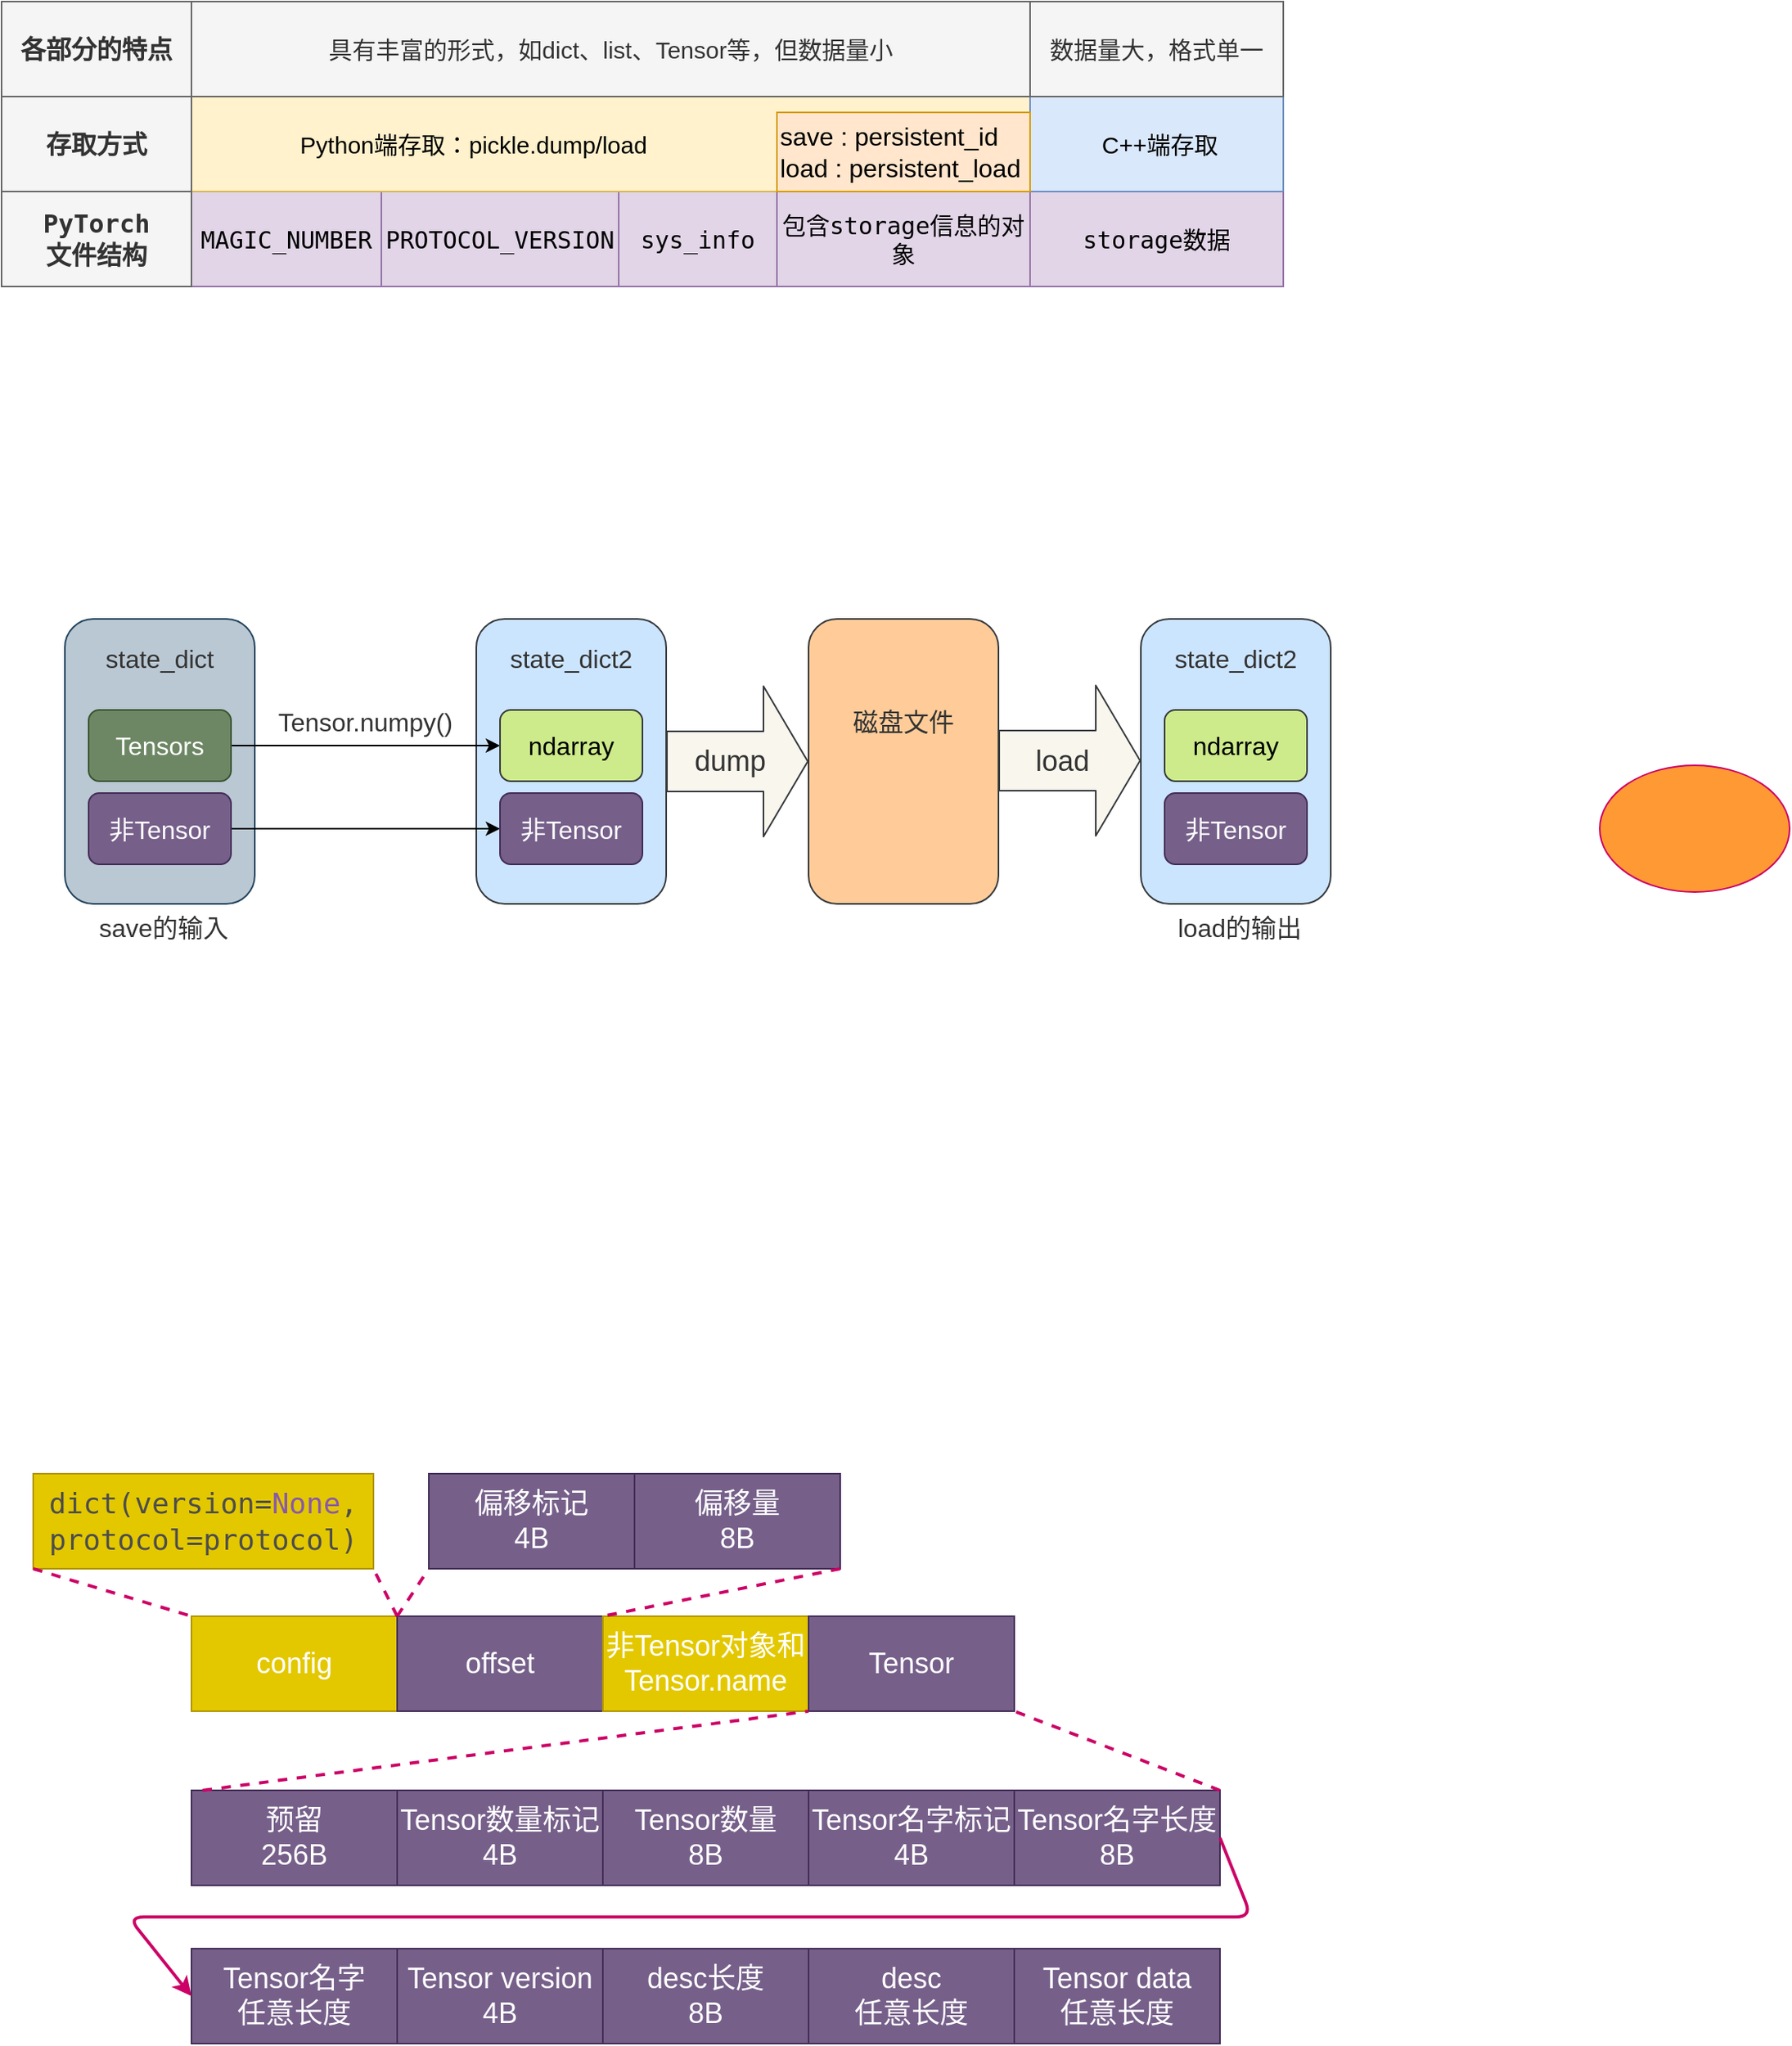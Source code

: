 <mxfile version="14.2.9" type="github">
  <diagram id="TA9kZWug_r85C3clJezx" name="Page-1">
    <mxGraphModel dx="817" dy="487" grid="1" gridSize="10" guides="1" tooltips="1" connect="1" arrows="1" fold="1" page="1" pageScale="1" pageWidth="827" pageHeight="1169" math="0" shadow="0">
      <root>
        <mxCell id="0" />
        <mxCell id="1" parent="0" />
        <mxCell id="7_i-U9n6Cbf5A0pLLuEN-24" value="" style="rounded=1;whiteSpace=wrap;html=1;labelBackgroundColor=none;strokeColor=#36393d;fillColor=#cce5ff;fontSize=16;" vertex="1" parent="1">
          <mxGeometry x="310" y="460" width="120" height="180" as="geometry" />
        </mxCell>
        <mxCell id="7_i-U9n6Cbf5A0pLLuEN-1" value="&lt;span style=&quot;font-family: &amp;quot;source code pro&amp;quot;, monospace; font-size: 15px; text-align: left;&quot;&gt;MAGIC_NUMBER&lt;/span&gt;" style="rounded=0;whiteSpace=wrap;html=1;fontSize=15;labelBackgroundColor=none;fillColor=#e1d5e7;strokeColor=#9673a6;" vertex="1" parent="1">
          <mxGeometry x="130" y="190" width="120" height="60" as="geometry" />
        </mxCell>
        <mxCell id="7_i-U9n6Cbf5A0pLLuEN-2" value="&lt;span style=&quot;font-family: &amp;quot;source code pro&amp;quot;, monospace; font-size: 15px; text-align: left;&quot;&gt;PROTOCOL_VERSION&lt;/span&gt;" style="rounded=0;whiteSpace=wrap;html=1;fontSize=15;labelBackgroundColor=none;fillColor=#e1d5e7;strokeColor=#9673a6;" vertex="1" parent="1">
          <mxGeometry x="250" y="190" width="150" height="60" as="geometry" />
        </mxCell>
        <mxCell id="7_i-U9n6Cbf5A0pLLuEN-9" value="" style="edgeStyle=orthogonalEdgeStyle;rounded=0;orthogonalLoop=1;jettySize=auto;html=1;" edge="1" parent="1" source="7_i-U9n6Cbf5A0pLLuEN-3" target="7_i-U9n6Cbf5A0pLLuEN-8">
          <mxGeometry relative="1" as="geometry" />
        </mxCell>
        <mxCell id="7_i-U9n6Cbf5A0pLLuEN-10" value="" style="edgeStyle=orthogonalEdgeStyle;rounded=0;orthogonalLoop=1;jettySize=auto;html=1;fontSize=15;" edge="1" parent="1" source="7_i-U9n6Cbf5A0pLLuEN-3" target="7_i-U9n6Cbf5A0pLLuEN-6">
          <mxGeometry relative="1" as="geometry" />
        </mxCell>
        <mxCell id="7_i-U9n6Cbf5A0pLLuEN-3" value="&lt;span style=&quot;font-family: &amp;quot;source code pro&amp;quot;, monospace; font-size: 15px; text-align: left;&quot;&gt;sys_info&lt;/span&gt;" style="rounded=0;whiteSpace=wrap;html=1;fontSize=15;labelBackgroundColor=none;fillColor=#e1d5e7;strokeColor=#9673a6;" vertex="1" parent="1">
          <mxGeometry x="400" y="190" width="100" height="60" as="geometry" />
        </mxCell>
        <mxCell id="7_i-U9n6Cbf5A0pLLuEN-4" value="&lt;span style=&quot;font-family: &amp;quot;source code pro&amp;quot;, monospace; text-align: left; font-size: 15px;&quot;&gt;&lt;font style=&quot;font-size: 15px&quot;&gt;包含storage信息的对象&lt;/font&gt;&lt;/span&gt;" style="rounded=0;whiteSpace=wrap;html=1;fontSize=15;labelBackgroundColor=none;fillColor=#e1d5e7;strokeColor=#9673a6;" vertex="1" parent="1">
          <mxGeometry x="500" y="190" width="160" height="60" as="geometry" />
        </mxCell>
        <mxCell id="7_i-U9n6Cbf5A0pLLuEN-5" value="&lt;span style=&quot;font-family: &amp;quot;source code pro&amp;quot;, monospace; font-size: 15px; text-align: left;&quot;&gt;storage数据&lt;/span&gt;" style="rounded=0;whiteSpace=wrap;html=1;fontSize=15;labelBackgroundColor=none;fillColor=#e1d5e7;strokeColor=#9673a6;" vertex="1" parent="1">
          <mxGeometry x="660" y="190" width="160" height="60" as="geometry" />
        </mxCell>
        <mxCell id="7_i-U9n6Cbf5A0pLLuEN-6" value="&lt;font&gt;&amp;nbsp; &amp;nbsp; &amp;nbsp; &amp;nbsp; &amp;nbsp; &amp;nbsp; &amp;nbsp; &amp;nbsp; Python端存取：pickle.dump/load&lt;/font&gt;" style="rounded=0;whiteSpace=wrap;html=1;fontSize=15;align=left;fillColor=#fff2cc;strokeColor=#d6b656;" vertex="1" parent="1">
          <mxGeometry x="130" y="130" width="530" height="60" as="geometry" />
        </mxCell>
        <mxCell id="7_i-U9n6Cbf5A0pLLuEN-7" value="&lt;font&gt;&amp;nbsp;C++端存取&lt;/font&gt;" style="rounded=0;whiteSpace=wrap;html=1;fontSize=15;align=center;fillColor=#dae8fc;strokeColor=#6c8ebf;" vertex="1" parent="1">
          <mxGeometry x="660" y="130" width="160" height="60" as="geometry" />
        </mxCell>
        <mxCell id="7_i-U9n6Cbf5A0pLLuEN-8" value="&lt;font style=&quot;font-size: 16px&quot;&gt;save : persistent_id&lt;br&gt;load : persistent_load&lt;/font&gt;" style="rounded=0;whiteSpace=wrap;html=1;align=left;fillColor=#ffe6cc;strokeColor=#d79b00;" vertex="1" parent="1">
          <mxGeometry x="500" y="140" width="160" height="50" as="geometry" />
        </mxCell>
        <mxCell id="7_i-U9n6Cbf5A0pLLuEN-11" value="具有丰富的形式，如dict、list、Tensor等，但数据量小" style="rounded=0;whiteSpace=wrap;html=1;fontSize=15;fillColor=#f5f5f5;strokeColor=#666666;fontColor=#333333;" vertex="1" parent="1">
          <mxGeometry x="130" y="70" width="530" height="60" as="geometry" />
        </mxCell>
        <mxCell id="7_i-U9n6Cbf5A0pLLuEN-12" value="数据量大，格式单一" style="rounded=0;whiteSpace=wrap;html=1;fontSize=15;fillColor=#f5f5f5;strokeColor=#666666;fontColor=#333333;" vertex="1" parent="1">
          <mxGeometry x="660" y="70" width="160" height="60" as="geometry" />
        </mxCell>
        <mxCell id="7_i-U9n6Cbf5A0pLLuEN-13" value="&lt;span style=&quot;font-family: &amp;quot;source code pro&amp;quot;, monospace; font-size: 16px; text-align: left;&quot;&gt;PyTorch&lt;br style=&quot;font-size: 16px;&quot;&gt;文件结构&lt;/span&gt;" style="rounded=0;whiteSpace=wrap;html=1;fontSize=16;fontStyle=1;fillColor=#f5f5f5;strokeColor=#666666;labelBackgroundColor=none;fontColor=#333333;" vertex="1" parent="1">
          <mxGeometry x="10" y="190" width="120" height="60" as="geometry" />
        </mxCell>
        <mxCell id="7_i-U9n6Cbf5A0pLLuEN-14" value="&lt;span style=&quot;font-family: &amp;quot;source code pro&amp;quot;, monospace; font-size: 16px; text-align: left;&quot;&gt;存取方式&lt;/span&gt;" style="rounded=0;whiteSpace=wrap;html=1;fontSize=16;fontStyle=1;fillColor=#f5f5f5;strokeColor=#666666;labelBackgroundColor=none;fontColor=#333333;" vertex="1" parent="1">
          <mxGeometry x="10" y="130" width="120" height="60" as="geometry" />
        </mxCell>
        <mxCell id="7_i-U9n6Cbf5A0pLLuEN-15" value="&lt;span style=&quot;font-family: &amp;quot;source code pro&amp;quot;, monospace; font-size: 16px; text-align: left;&quot;&gt;各部分的特点&lt;/span&gt;" style="rounded=0;whiteSpace=wrap;html=1;fontSize=16;fontStyle=1;fillColor=#f5f5f5;strokeColor=#666666;labelBackgroundColor=none;fontColor=#333333;" vertex="1" parent="1">
          <mxGeometry x="10" y="70" width="120" height="60" as="geometry" />
        </mxCell>
        <mxCell id="7_i-U9n6Cbf5A0pLLuEN-16" value="" style="rounded=1;whiteSpace=wrap;html=1;labelBackgroundColor=none;strokeColor=#23445d;fillColor=#bac8d3;fontSize=16;" vertex="1" parent="1">
          <mxGeometry x="50" y="460" width="120" height="180" as="geometry" />
        </mxCell>
        <mxCell id="7_i-U9n6Cbf5A0pLLuEN-17" value="state_dict" style="text;html=1;strokeColor=none;fillColor=none;align=center;verticalAlign=middle;whiteSpace=wrap;rounded=0;labelBackgroundColor=none;fontSize=16;fontColor=#333333;" vertex="1" parent="1">
          <mxGeometry x="75" y="470" width="70" height="30" as="geometry" />
        </mxCell>
        <mxCell id="7_i-U9n6Cbf5A0pLLuEN-23" style="edgeStyle=orthogonalEdgeStyle;rounded=0;orthogonalLoop=1;jettySize=auto;html=1;exitX=1;exitY=0.5;exitDx=0;exitDy=0;entryX=0;entryY=0.5;entryDx=0;entryDy=0;fontSize=16;fontColor=#333333;" edge="1" parent="1" source="7_i-U9n6Cbf5A0pLLuEN-19" target="7_i-U9n6Cbf5A0pLLuEN-22">
          <mxGeometry relative="1" as="geometry" />
        </mxCell>
        <mxCell id="7_i-U9n6Cbf5A0pLLuEN-19" value="Tensors" style="rounded=1;whiteSpace=wrap;html=1;labelBackgroundColor=none;strokeColor=#3A5431;fillColor=#6d8764;fontSize=16;fontColor=#ffffff;" vertex="1" parent="1">
          <mxGeometry x="65" y="517.5" width="90" height="45" as="geometry" />
        </mxCell>
        <mxCell id="7_i-U9n6Cbf5A0pLLuEN-28" style="edgeStyle=orthogonalEdgeStyle;rounded=0;orthogonalLoop=1;jettySize=auto;html=1;exitX=1;exitY=0.5;exitDx=0;exitDy=0;entryX=0;entryY=0.5;entryDx=0;entryDy=0;fontSize=16;fontColor=#333333;" edge="1" parent="1" source="7_i-U9n6Cbf5A0pLLuEN-21" target="7_i-U9n6Cbf5A0pLLuEN-27">
          <mxGeometry relative="1" as="geometry" />
        </mxCell>
        <mxCell id="7_i-U9n6Cbf5A0pLLuEN-21" value="非Tensor" style="rounded=1;whiteSpace=wrap;html=1;labelBackgroundColor=none;strokeColor=#432D57;fillColor=#76608a;fontSize=16;fontColor=#ffffff;" vertex="1" parent="1">
          <mxGeometry x="65" y="570" width="90" height="45" as="geometry" />
        </mxCell>
        <mxCell id="7_i-U9n6Cbf5A0pLLuEN-22" value="ndarray" style="rounded=1;whiteSpace=wrap;html=1;labelBackgroundColor=none;strokeColor=#36393d;fillColor=#cdeb8b;fontSize=16;" vertex="1" parent="1">
          <mxGeometry x="325" y="517.5" width="90" height="45" as="geometry" />
        </mxCell>
        <mxCell id="7_i-U9n6Cbf5A0pLLuEN-25" value="state_dict2" style="text;html=1;strokeColor=none;fillColor=none;align=center;verticalAlign=middle;whiteSpace=wrap;rounded=0;labelBackgroundColor=none;fontSize=16;fontColor=#333333;" vertex="1" parent="1">
          <mxGeometry x="335" y="470" width="70" height="30" as="geometry" />
        </mxCell>
        <mxCell id="7_i-U9n6Cbf5A0pLLuEN-27" value="非Tensor" style="rounded=1;whiteSpace=wrap;html=1;labelBackgroundColor=none;strokeColor=#432D57;fillColor=#76608a;fontSize=16;fontColor=#ffffff;" vertex="1" parent="1">
          <mxGeometry x="325" y="570" width="90" height="45" as="geometry" />
        </mxCell>
        <mxCell id="7_i-U9n6Cbf5A0pLLuEN-29" value="Tensor.numpy()" style="text;html=1;strokeColor=none;fillColor=none;align=center;verticalAlign=middle;whiteSpace=wrap;rounded=0;labelBackgroundColor=none;fontSize=16;fontColor=#333333;" vertex="1" parent="1">
          <mxGeometry x="180" y="510" width="120" height="30" as="geometry" />
        </mxCell>
        <mxCell id="7_i-U9n6Cbf5A0pLLuEN-30" value="" style="rounded=1;whiteSpace=wrap;html=1;labelBackgroundColor=none;strokeColor=#36393d;fillColor=#ffcc99;fontSize=16;" vertex="1" parent="1">
          <mxGeometry x="520" y="460" width="120" height="180" as="geometry" />
        </mxCell>
        <mxCell id="7_i-U9n6Cbf5A0pLLuEN-32" value="" style="shape=flexArrow;endArrow=classic;html=1;fontSize=16;fontColor=#333333;entryX=0;entryY=0.5;entryDx=0;entryDy=0;exitX=1;exitY=0.5;exitDx=0;exitDy=0;width=38;endSize=9;endWidth=56;fillColor=#f9f7ed;strokeColor=#36393d;" edge="1" parent="1" source="7_i-U9n6Cbf5A0pLLuEN-24" target="7_i-U9n6Cbf5A0pLLuEN-30">
          <mxGeometry width="50" height="50" relative="1" as="geometry">
            <mxPoint x="430" y="562.5" as="sourcePoint" />
            <mxPoint x="480" y="512.5" as="targetPoint" />
          </mxGeometry>
        </mxCell>
        <mxCell id="7_i-U9n6Cbf5A0pLLuEN-34" value="dump" style="edgeLabel;html=1;align=center;verticalAlign=middle;resizable=0;points=[];fontSize=18;fontColor=#333333;labelBackgroundColor=none;" vertex="1" connectable="0" parent="7_i-U9n6Cbf5A0pLLuEN-32">
          <mxGeometry x="-0.333" y="9" relative="1" as="geometry">
            <mxPoint x="10" y="9" as="offset" />
          </mxGeometry>
        </mxCell>
        <mxCell id="7_i-U9n6Cbf5A0pLLuEN-33" value="磁盘文件" style="text;html=1;strokeColor=none;fillColor=none;align=center;verticalAlign=middle;whiteSpace=wrap;rounded=0;labelBackgroundColor=none;fontSize=16;fontColor=#333333;" vertex="1" parent="1">
          <mxGeometry x="545" y="510" width="70" height="30" as="geometry" />
        </mxCell>
        <mxCell id="7_i-U9n6Cbf5A0pLLuEN-35" value="" style="shape=flexArrow;endArrow=classic;html=1;fontSize=16;fontColor=#333333;entryX=0;entryY=0.5;entryDx=0;entryDy=0;exitX=1;exitY=0.5;exitDx=0;exitDy=0;width=38;endSize=9;endWidth=56;fillColor=#f9f7ed;strokeColor=#36393d;" edge="1" parent="1">
          <mxGeometry width="50" height="50" relative="1" as="geometry">
            <mxPoint x="640" y="549.5" as="sourcePoint" />
            <mxPoint x="730" y="549.5" as="targetPoint" />
          </mxGeometry>
        </mxCell>
        <mxCell id="7_i-U9n6Cbf5A0pLLuEN-36" value="load" style="edgeLabel;html=1;align=center;verticalAlign=middle;resizable=0;points=[];fontSize=18;fontColor=#333333;labelBackgroundColor=none;" vertex="1" connectable="0" parent="7_i-U9n6Cbf5A0pLLuEN-35">
          <mxGeometry x="-0.333" y="9" relative="1" as="geometry">
            <mxPoint x="10" y="9" as="offset" />
          </mxGeometry>
        </mxCell>
        <mxCell id="7_i-U9n6Cbf5A0pLLuEN-40" value="" style="rounded=1;whiteSpace=wrap;html=1;labelBackgroundColor=none;strokeColor=#36393d;fillColor=#cce5ff;fontSize=16;" vertex="1" parent="1">
          <mxGeometry x="730" y="460" width="120" height="180" as="geometry" />
        </mxCell>
        <mxCell id="7_i-U9n6Cbf5A0pLLuEN-41" value="ndarray" style="rounded=1;whiteSpace=wrap;html=1;labelBackgroundColor=none;strokeColor=#36393d;fillColor=#cdeb8b;fontSize=16;" vertex="1" parent="1">
          <mxGeometry x="745" y="517.5" width="90" height="45" as="geometry" />
        </mxCell>
        <mxCell id="7_i-U9n6Cbf5A0pLLuEN-42" value="state_dict2" style="text;html=1;strokeColor=none;fillColor=none;align=center;verticalAlign=middle;whiteSpace=wrap;rounded=0;labelBackgroundColor=none;fontSize=16;fontColor=#333333;" vertex="1" parent="1">
          <mxGeometry x="755" y="470" width="70" height="30" as="geometry" />
        </mxCell>
        <mxCell id="7_i-U9n6Cbf5A0pLLuEN-43" value="非Tensor" style="rounded=1;whiteSpace=wrap;html=1;labelBackgroundColor=none;strokeColor=#432D57;fillColor=#76608a;fontSize=16;fontColor=#ffffff;" vertex="1" parent="1">
          <mxGeometry x="745" y="570" width="90" height="45" as="geometry" />
        </mxCell>
        <mxCell id="7_i-U9n6Cbf5A0pLLuEN-44" value="save的输入" style="text;html=1;strokeColor=none;fillColor=none;align=center;verticalAlign=middle;whiteSpace=wrap;rounded=0;labelBackgroundColor=none;fontSize=16;fontColor=#333333;" vertex="1" parent="1">
          <mxGeometry x="55" y="640" width="115" height="30" as="geometry" />
        </mxCell>
        <mxCell id="7_i-U9n6Cbf5A0pLLuEN-45" value="load的输出" style="text;html=1;strokeColor=none;fillColor=none;align=center;verticalAlign=middle;whiteSpace=wrap;rounded=0;labelBackgroundColor=none;fontSize=16;fontColor=#333333;" vertex="1" parent="1">
          <mxGeometry x="735" y="640" width="115" height="30" as="geometry" />
        </mxCell>
        <mxCell id="7_i-U9n6Cbf5A0pLLuEN-46" value="" style="ellipse;whiteSpace=wrap;html=1;labelBackgroundColor=none;strokeColor=#CC0066;fillColor=#FF9933;fontSize=18;fontColor=#333333;" vertex="1" parent="1">
          <mxGeometry x="1020" y="552.5" width="120" height="80" as="geometry" />
        </mxCell>
        <mxCell id="7_i-U9n6Cbf5A0pLLuEN-47" value="config" style="rounded=0;whiteSpace=wrap;html=1;labelBackgroundColor=none;strokeColor=#B09500;fillColor=#e3c800;fontSize=18;fontColor=#ffffff;" vertex="1" parent="1">
          <mxGeometry x="130" y="1090" width="130" height="60" as="geometry" />
        </mxCell>
        <mxCell id="7_i-U9n6Cbf5A0pLLuEN-48" value="offset" style="rounded=0;whiteSpace=wrap;html=1;labelBackgroundColor=none;strokeColor=#432D57;fillColor=#76608a;fontSize=18;fontColor=#ffffff;" vertex="1" parent="1">
          <mxGeometry x="260" y="1090" width="130" height="60" as="geometry" />
        </mxCell>
        <mxCell id="7_i-U9n6Cbf5A0pLLuEN-49" value="非Tensor对象和Tensor.name" style="rounded=0;whiteSpace=wrap;html=1;labelBackgroundColor=none;strokeColor=#B09500;fillColor=#e3c800;fontSize=18;fontColor=#ffffff;" vertex="1" parent="1">
          <mxGeometry x="390" y="1090" width="130" height="60" as="geometry" />
        </mxCell>
        <mxCell id="7_i-U9n6Cbf5A0pLLuEN-50" value="Tensor" style="rounded=0;whiteSpace=wrap;html=1;labelBackgroundColor=none;strokeColor=#432D57;fillColor=#76608a;fontSize=18;fontColor=#ffffff;" vertex="1" parent="1">
          <mxGeometry x="520" y="1090" width="130" height="60" as="geometry" />
        </mxCell>
        <mxCell id="7_i-U9n6Cbf5A0pLLuEN-51" value="预留&lt;br&gt;256B" style="rounded=0;whiteSpace=wrap;html=1;labelBackgroundColor=none;strokeColor=#432D57;fillColor=#76608a;fontSize=18;fontColor=#ffffff;" vertex="1" parent="1">
          <mxGeometry x="130" y="1200" width="130" height="60" as="geometry" />
        </mxCell>
        <mxCell id="7_i-U9n6Cbf5A0pLLuEN-52" value="Tensor数量标记&lt;br&gt;4B" style="rounded=0;whiteSpace=wrap;html=1;labelBackgroundColor=none;strokeColor=#432D57;fillColor=#76608a;fontSize=18;fontColor=#ffffff;" vertex="1" parent="1">
          <mxGeometry x="260" y="1200" width="130" height="60" as="geometry" />
        </mxCell>
        <mxCell id="7_i-U9n6Cbf5A0pLLuEN-53" value="Tensor名字标记&lt;br&gt;4B" style="rounded=0;whiteSpace=wrap;html=1;labelBackgroundColor=none;strokeColor=#432D57;fillColor=#76608a;fontSize=18;fontColor=#ffffff;" vertex="1" parent="1">
          <mxGeometry x="520" y="1200" width="130" height="60" as="geometry" />
        </mxCell>
        <mxCell id="7_i-U9n6Cbf5A0pLLuEN-54" value="Tensor数量&lt;br&gt;8B" style="rounded=0;whiteSpace=wrap;html=1;labelBackgroundColor=none;strokeColor=#432D57;fillColor=#76608a;fontSize=18;fontColor=#ffffff;" vertex="1" parent="1">
          <mxGeometry x="390" y="1200" width="130" height="60" as="geometry" />
        </mxCell>
        <mxCell id="7_i-U9n6Cbf5A0pLLuEN-55" value="Tensor名字长度&lt;br&gt;8B" style="rounded=0;whiteSpace=wrap;html=1;labelBackgroundColor=none;strokeColor=#432D57;fillColor=#76608a;fontSize=18;fontColor=#ffffff;" vertex="1" parent="1">
          <mxGeometry x="650" y="1200" width="130" height="60" as="geometry" />
        </mxCell>
        <mxCell id="7_i-U9n6Cbf5A0pLLuEN-56" value="Tensor名字&lt;br&gt;任意长度" style="rounded=0;whiteSpace=wrap;html=1;labelBackgroundColor=none;strokeColor=#432D57;fillColor=#76608a;fontSize=18;fontColor=#ffffff;" vertex="1" parent="1">
          <mxGeometry x="130" y="1300" width="130" height="60" as="geometry" />
        </mxCell>
        <mxCell id="7_i-U9n6Cbf5A0pLLuEN-57" value="Tensor version&lt;br&gt;4B" style="rounded=0;whiteSpace=wrap;html=1;labelBackgroundColor=none;strokeColor=#432D57;fillColor=#76608a;fontSize=18;fontColor=#ffffff;" vertex="1" parent="1">
          <mxGeometry x="260" y="1300" width="130" height="60" as="geometry" />
        </mxCell>
        <mxCell id="7_i-U9n6Cbf5A0pLLuEN-58" value="desc长度&lt;br&gt;8B" style="rounded=0;whiteSpace=wrap;html=1;labelBackgroundColor=none;strokeColor=#432D57;fillColor=#76608a;fontSize=18;fontColor=#ffffff;" vertex="1" parent="1">
          <mxGeometry x="390" y="1300" width="130" height="60" as="geometry" />
        </mxCell>
        <mxCell id="7_i-U9n6Cbf5A0pLLuEN-59" value="desc&lt;br&gt;任意长度" style="rounded=0;whiteSpace=wrap;html=1;labelBackgroundColor=none;strokeColor=#432D57;fillColor=#76608a;fontSize=18;fontColor=#ffffff;" vertex="1" parent="1">
          <mxGeometry x="520" y="1300" width="130" height="60" as="geometry" />
        </mxCell>
        <mxCell id="7_i-U9n6Cbf5A0pLLuEN-60" value="Tensor data&lt;br&gt;任意长度" style="rounded=0;whiteSpace=wrap;html=1;labelBackgroundColor=none;strokeColor=#432D57;fillColor=#76608a;fontSize=18;fontColor=#ffffff;" vertex="1" parent="1">
          <mxGeometry x="650" y="1300" width="130" height="60" as="geometry" />
        </mxCell>
        <mxCell id="7_i-U9n6Cbf5A0pLLuEN-65" value="" style="endArrow=classic;html=1;strokeWidth=2;fontSize=18;fontColor=#333333;exitX=1;exitY=0.5;exitDx=0;exitDy=0;entryX=0;entryY=0.5;entryDx=0;entryDy=0;strokeColor=#CC0066;" edge="1" parent="1" source="7_i-U9n6Cbf5A0pLLuEN-55" target="7_i-U9n6Cbf5A0pLLuEN-56">
          <mxGeometry width="50" height="50" relative="1" as="geometry">
            <mxPoint x="720" y="1280" as="sourcePoint" />
            <mxPoint x="450" y="1280" as="targetPoint" />
            <Array as="points">
              <mxPoint x="800" y="1280" />
              <mxPoint x="90" y="1280" />
            </Array>
          </mxGeometry>
        </mxCell>
        <mxCell id="7_i-U9n6Cbf5A0pLLuEN-67" value="偏移标记&lt;br&gt;4B" style="rounded=0;whiteSpace=wrap;html=1;labelBackgroundColor=none;strokeColor=#432D57;fillColor=#76608a;fontSize=18;fontColor=#ffffff;" vertex="1" parent="1">
          <mxGeometry x="280" y="1000" width="130" height="60" as="geometry" />
        </mxCell>
        <mxCell id="7_i-U9n6Cbf5A0pLLuEN-68" value="偏移量&lt;br&gt;8B" style="rounded=0;whiteSpace=wrap;html=1;labelBackgroundColor=none;strokeColor=#432D57;fillColor=#76608a;fontSize=18;fontColor=#ffffff;" vertex="1" parent="1">
          <mxGeometry x="410" y="1000" width="130" height="60" as="geometry" />
        </mxCell>
        <mxCell id="7_i-U9n6Cbf5A0pLLuEN-71" value="&lt;font style=&quot;font-size: 18px&quot;&gt;&lt;span class=&quot;pln&quot; style=&quot;box-sizing: border-box ; color: rgb(77 , 77 , 76) ; font-family: &amp;#34;source code pro&amp;#34; , monospace ; text-align: left ; outline: 0px&quot;&gt;dict&lt;/span&gt;&lt;span class=&quot;pun&quot; style=&quot;box-sizing: border-box ; color: rgb(77 , 77 , 76) ; font-family: &amp;#34;source code pro&amp;#34; , monospace ; text-align: left ; outline: 0px&quot;&gt;(&lt;/span&gt;&lt;span class=&quot;pln&quot; style=&quot;box-sizing: border-box ; color: rgb(77 , 77 , 76) ; font-family: &amp;#34;source code pro&amp;#34; , monospace ; text-align: left ; outline: 0px&quot;&gt;version&lt;/span&gt;&lt;span class=&quot;pun&quot; style=&quot;box-sizing: border-box ; color: rgb(77 , 77 , 76) ; font-family: &amp;#34;source code pro&amp;#34; , monospace ; text-align: left ; outline: 0px&quot;&gt;=&lt;/span&gt;&lt;span class=&quot;kwd&quot; style=&quot;box-sizing: border-box ; color: rgb(137 , 89 , 168) ; font-family: &amp;#34;source code pro&amp;#34; , monospace ; text-align: left ; outline: 0px&quot;&gt;None&lt;/span&gt;&lt;span class=&quot;pun&quot; style=&quot;box-sizing: border-box ; color: rgb(77 , 77 , 76) ; font-family: &amp;#34;source code pro&amp;#34; , monospace ; text-align: left ; outline: 0px&quot;&gt;,&lt;/span&gt;&lt;span class=&quot;pln&quot; style=&quot;box-sizing: border-box ; color: rgb(77 , 77 , 76) ; font-family: &amp;#34;source code pro&amp;#34; , monospace ; text-align: left ; outline: 0px&quot;&gt; protocol&lt;/span&gt;&lt;span class=&quot;pun&quot; style=&quot;box-sizing: border-box ; color: rgb(77 , 77 , 76) ; font-family: &amp;#34;source code pro&amp;#34; , monospace ; text-align: left ; outline: 0px&quot;&gt;=&lt;/span&gt;&lt;span class=&quot;pln&quot; style=&quot;box-sizing: border-box ; color: rgb(77 , 77 , 76) ; font-family: &amp;#34;source code pro&amp;#34; , monospace ; text-align: left ; outline: 0px&quot;&gt;protocol&lt;/span&gt;&lt;span class=&quot;pun&quot; style=&quot;box-sizing: border-box ; color: rgb(77 , 77 , 76) ; font-family: &amp;#34;source code pro&amp;#34; , monospace ; text-align: left ; outline: 0px&quot;&gt;)&lt;/span&gt;&lt;/font&gt;" style="rounded=0;whiteSpace=wrap;html=1;labelBackgroundColor=none;strokeColor=#B09500;fillColor=#e3c800;fontSize=18;fontColor=#ffffff;" vertex="1" parent="1">
          <mxGeometry x="30" y="1000" width="215" height="60" as="geometry" />
        </mxCell>
        <mxCell id="7_i-U9n6Cbf5A0pLLuEN-72" value="" style="endArrow=none;dashed=1;html=1;strokeColor=#CC0066;strokeWidth=2;fontSize=18;fontColor=#333333;exitX=0.054;exitY=0;exitDx=0;exitDy=0;exitPerimeter=0;entryX=1;entryY=1;entryDx=0;entryDy=0;" edge="1" parent="1" source="7_i-U9n6Cbf5A0pLLuEN-51" target="7_i-U9n6Cbf5A0pLLuEN-49">
          <mxGeometry width="50" height="50" relative="1" as="geometry">
            <mxPoint x="310" y="1200" as="sourcePoint" />
            <mxPoint x="360" y="1150" as="targetPoint" />
          </mxGeometry>
        </mxCell>
        <mxCell id="7_i-U9n6Cbf5A0pLLuEN-73" value="" style="endArrow=none;dashed=1;html=1;strokeColor=#CC0066;strokeWidth=2;fontSize=18;fontColor=#333333;entryX=1;entryY=1;entryDx=0;entryDy=0;exitX=1;exitY=0;exitDx=0;exitDy=0;" edge="1" parent="1" source="7_i-U9n6Cbf5A0pLLuEN-55" target="7_i-U9n6Cbf5A0pLLuEN-50">
          <mxGeometry width="50" height="50" relative="1" as="geometry">
            <mxPoint x="833" y="1180" as="sourcePoint" />
            <mxPoint x="360" y="1150" as="targetPoint" />
          </mxGeometry>
        </mxCell>
        <mxCell id="7_i-U9n6Cbf5A0pLLuEN-74" value="" style="endArrow=none;dashed=1;html=1;strokeColor=#CC0066;strokeWidth=2;fontSize=18;fontColor=#333333;entryX=0;entryY=0;entryDx=0;entryDy=0;exitX=1;exitY=1;exitDx=0;exitDy=0;" edge="1" parent="1" source="7_i-U9n6Cbf5A0pLLuEN-68" target="7_i-U9n6Cbf5A0pLLuEN-49">
          <mxGeometry width="50" height="50" relative="1" as="geometry">
            <mxPoint x="420" y="1170" as="sourcePoint" />
            <mxPoint x="470" y="1120" as="targetPoint" />
          </mxGeometry>
        </mxCell>
        <mxCell id="7_i-U9n6Cbf5A0pLLuEN-76" value="" style="endArrow=none;dashed=1;html=1;strokeColor=#CC0066;strokeWidth=2;fontSize=18;fontColor=#333333;exitX=0;exitY=0;exitDx=0;exitDy=0;entryX=0;entryY=1;entryDx=0;entryDy=0;" edge="1" parent="1" source="7_i-U9n6Cbf5A0pLLuEN-48" target="7_i-U9n6Cbf5A0pLLuEN-67">
          <mxGeometry width="50" height="50" relative="1" as="geometry">
            <mxPoint x="420" y="1170" as="sourcePoint" />
            <mxPoint x="470" y="1120" as="targetPoint" />
          </mxGeometry>
        </mxCell>
        <mxCell id="7_i-U9n6Cbf5A0pLLuEN-78" value="" style="endArrow=none;dashed=1;html=1;strokeColor=#CC0066;strokeWidth=2;fontSize=18;entryX=0;entryY=0;entryDx=0;entryDy=0;exitX=0;exitY=1;exitDx=0;exitDy=0;fontColor=#666600;" edge="1" parent="1" source="7_i-U9n6Cbf5A0pLLuEN-71" target="7_i-U9n6Cbf5A0pLLuEN-47">
          <mxGeometry width="50" height="50" relative="1" as="geometry">
            <mxPoint x="30" y="1120" as="sourcePoint" />
            <mxPoint x="80" y="1070" as="targetPoint" />
          </mxGeometry>
        </mxCell>
        <mxCell id="7_i-U9n6Cbf5A0pLLuEN-79" value="" style="endArrow=none;dashed=1;html=1;strokeColor=#CC0066;strokeWidth=2;fontSize=18;fontColor=#666600;entryX=1;entryY=1;entryDx=0;entryDy=0;exitX=1;exitY=0;exitDx=0;exitDy=0;" edge="1" parent="1" source="7_i-U9n6Cbf5A0pLLuEN-47" target="7_i-U9n6Cbf5A0pLLuEN-71">
          <mxGeometry width="50" height="50" relative="1" as="geometry">
            <mxPoint x="10" y="1140" as="sourcePoint" />
            <mxPoint x="60" y="1090" as="targetPoint" />
          </mxGeometry>
        </mxCell>
      </root>
    </mxGraphModel>
  </diagram>
</mxfile>
